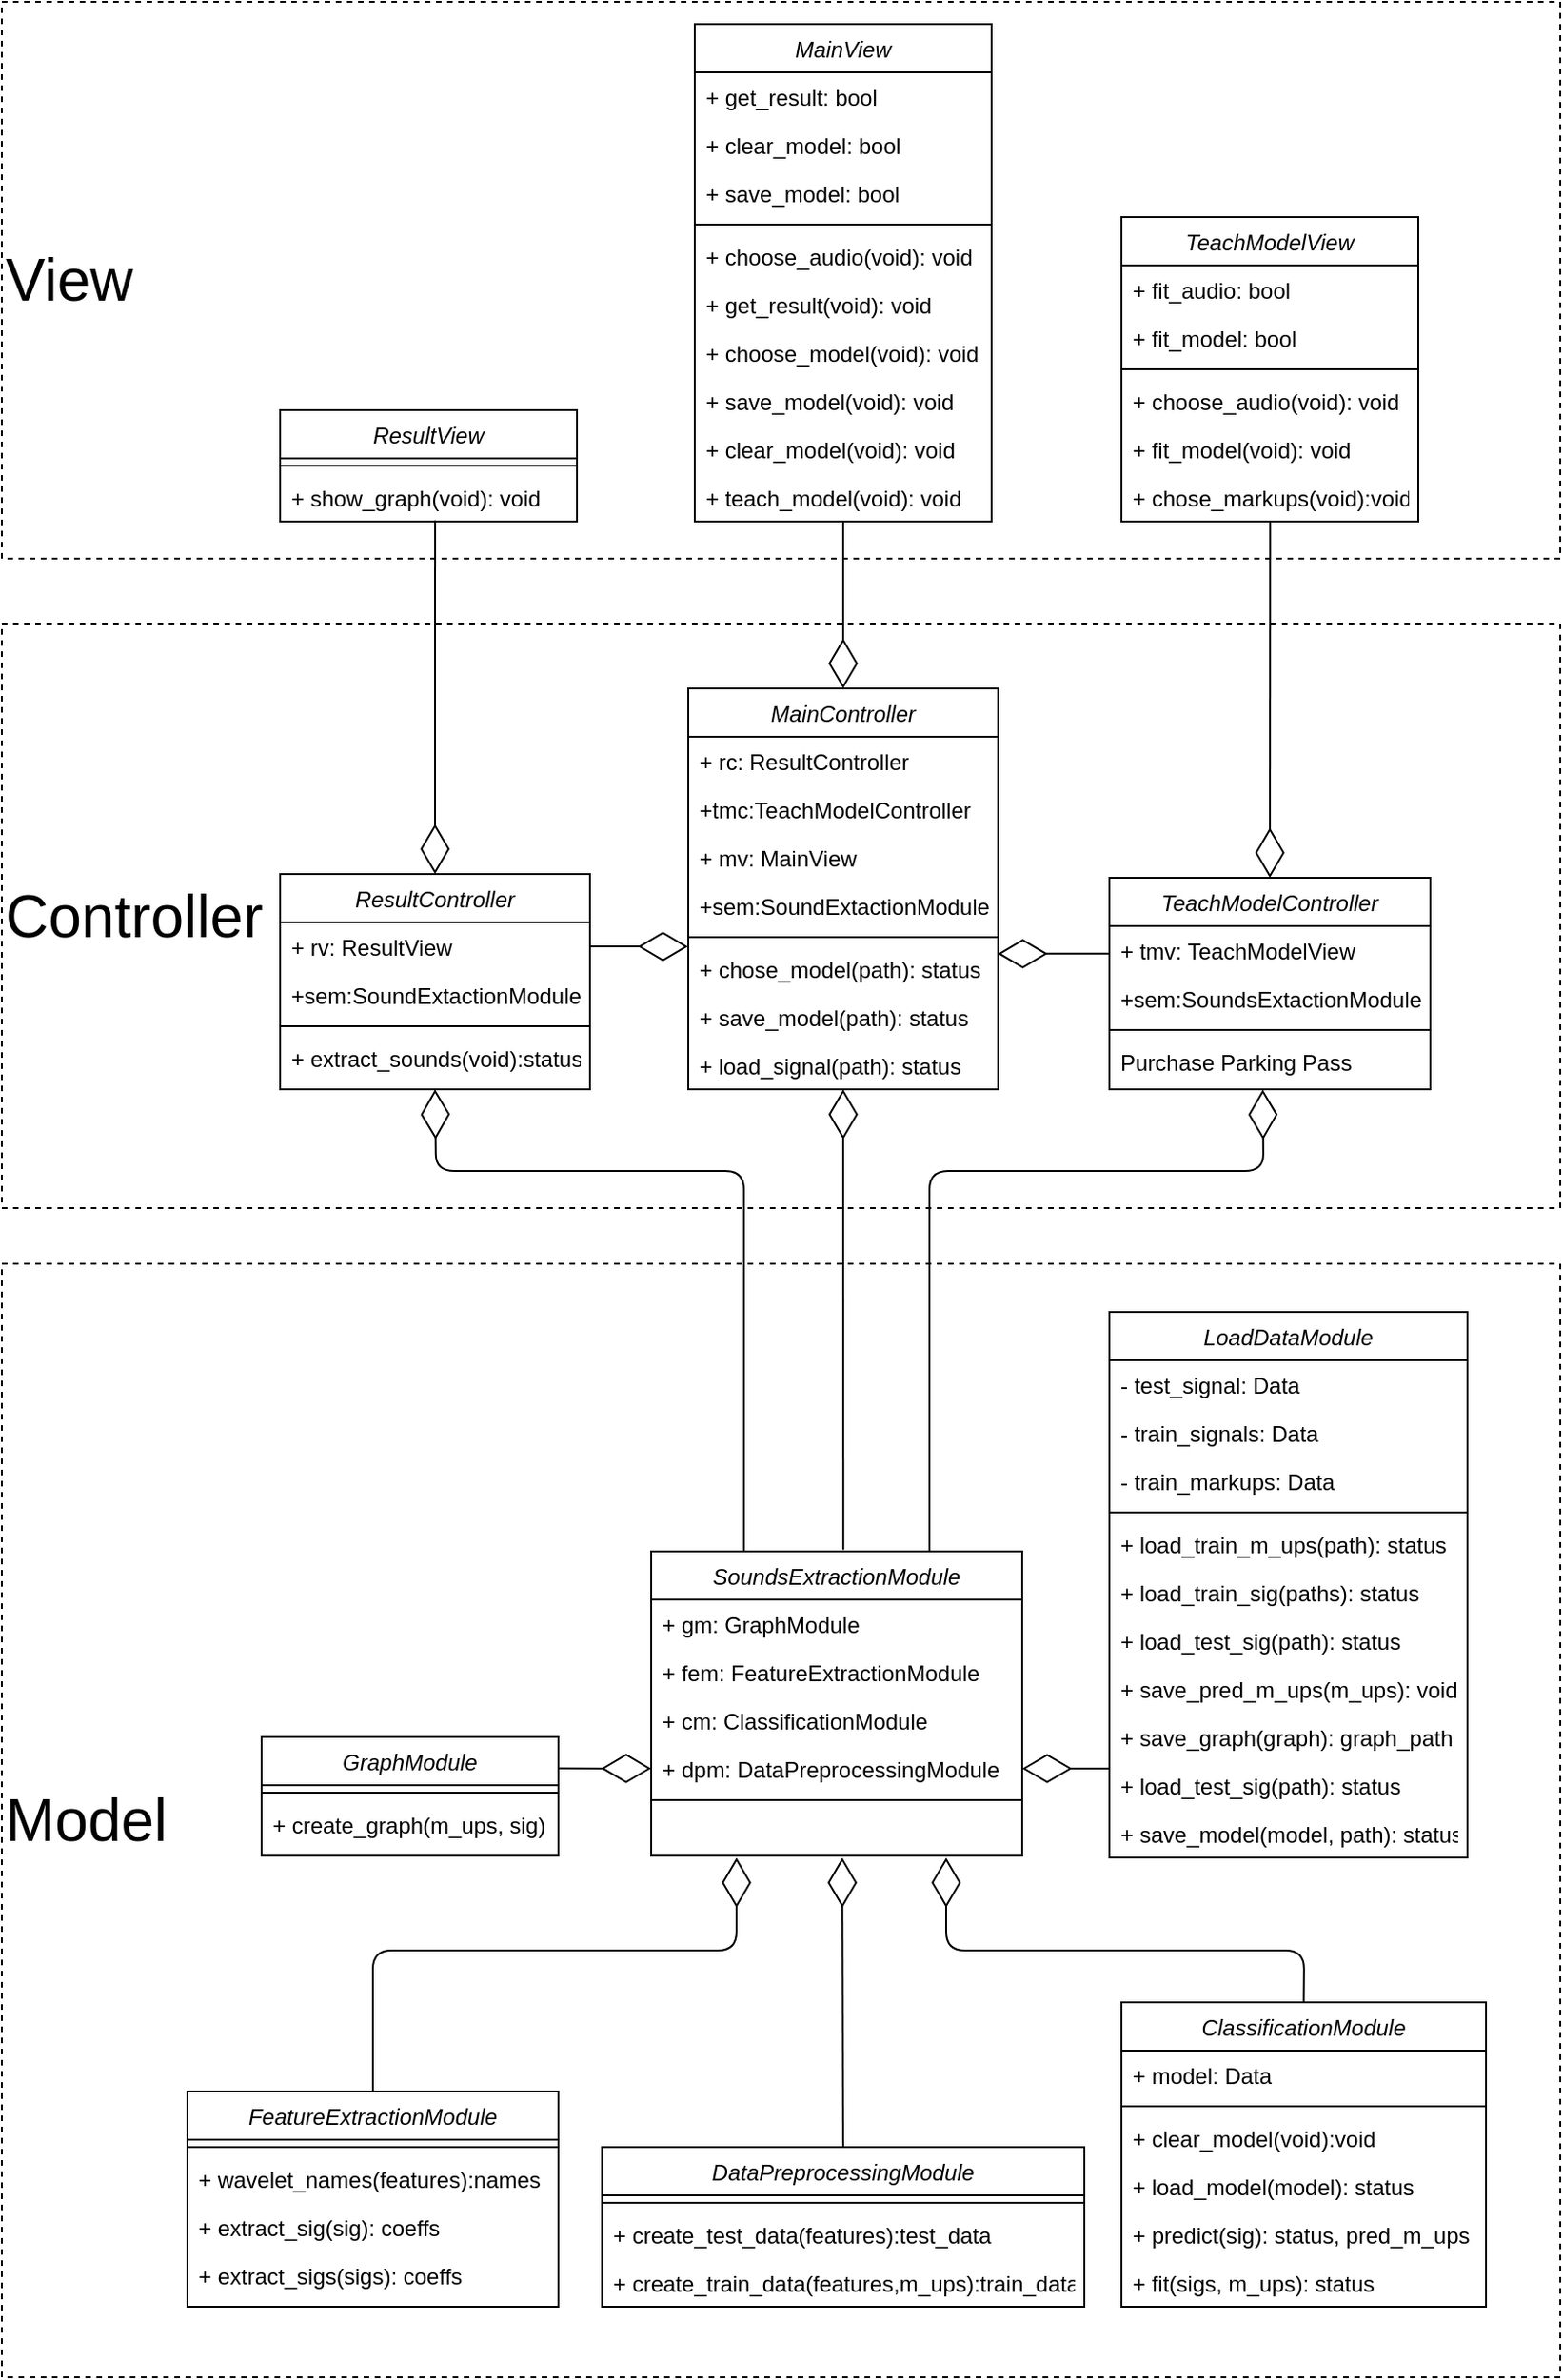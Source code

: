 <mxfile version="14.7.0" type="device"><diagram id="C5RBs43oDa-KdzZeNtuy" name="Page-1"><mxGraphModel dx="1113" dy="619" grid="1" gridSize="10" guides="1" tooltips="1" connect="1" arrows="1" fold="1" page="1" pageScale="1" pageWidth="827" pageHeight="1169" math="0" shadow="0"><root><mxCell id="WIyWlLk6GJQsqaUBKTNV-0"/><mxCell id="WIyWlLk6GJQsqaUBKTNV-1" parent="WIyWlLk6GJQsqaUBKTNV-0"/><mxCell id="zkfFHV4jXpPFQw0GAbJ--0" value="MainView" style="swimlane;fontStyle=2;align=center;verticalAlign=top;childLayout=stackLayout;horizontal=1;startSize=26;horizontalStack=0;resizeParent=1;resizeLast=0;collapsible=1;marginBottom=0;rounded=0;shadow=0;strokeWidth=1;" parent="WIyWlLk6GJQsqaUBKTNV-1" vertex="1"><mxGeometry x="443.5" y="22" width="160" height="268" as="geometry"><mxRectangle x="230" y="140" width="160" height="26" as="alternateBounds"/></mxGeometry></mxCell><mxCell id="zkfFHV4jXpPFQw0GAbJ--1" value="+ get_result: bool" style="text;align=left;verticalAlign=top;spacingLeft=4;spacingRight=4;overflow=hidden;rotatable=0;points=[[0,0.5],[1,0.5]];portConstraint=eastwest;" parent="zkfFHV4jXpPFQw0GAbJ--0" vertex="1"><mxGeometry y="26" width="160" height="26" as="geometry"/></mxCell><mxCell id="zkfFHV4jXpPFQw0GAbJ--2" value="+ clear_model: bool" style="text;align=left;verticalAlign=top;spacingLeft=4;spacingRight=4;overflow=hidden;rotatable=0;points=[[0,0.5],[1,0.5]];portConstraint=eastwest;rounded=0;shadow=0;html=0;" parent="zkfFHV4jXpPFQw0GAbJ--0" vertex="1"><mxGeometry y="52" width="160" height="26" as="geometry"/></mxCell><mxCell id="zkfFHV4jXpPFQw0GAbJ--3" value="+ save_model: bool" style="text;align=left;verticalAlign=top;spacingLeft=4;spacingRight=4;overflow=hidden;rotatable=0;points=[[0,0.5],[1,0.5]];portConstraint=eastwest;rounded=0;shadow=0;html=0;" parent="zkfFHV4jXpPFQw0GAbJ--0" vertex="1"><mxGeometry y="78" width="160" height="26" as="geometry"/></mxCell><mxCell id="zkfFHV4jXpPFQw0GAbJ--4" value="" style="line;html=1;strokeWidth=1;align=left;verticalAlign=middle;spacingTop=-1;spacingLeft=3;spacingRight=3;rotatable=0;labelPosition=right;points=[];portConstraint=eastwest;" parent="zkfFHV4jXpPFQw0GAbJ--0" vertex="1"><mxGeometry y="104" width="160" height="8" as="geometry"/></mxCell><mxCell id="2OCI3adkRUo7sX7OHEHv-108" value="+ choose_audio(void): void" style="text;strokeColor=none;fillColor=none;align=left;verticalAlign=top;spacingLeft=4;spacingRight=4;overflow=hidden;rotatable=0;points=[[0,0.5],[1,0.5]];portConstraint=eastwest;dashed=1;" vertex="1" parent="zkfFHV4jXpPFQw0GAbJ--0"><mxGeometry y="112" width="160" height="26" as="geometry"/></mxCell><mxCell id="2OCI3adkRUo7sX7OHEHv-109" value="+ get_result(void): void" style="text;strokeColor=none;fillColor=none;align=left;verticalAlign=top;spacingLeft=4;spacingRight=4;overflow=hidden;rotatable=0;points=[[0,0.5],[1,0.5]];portConstraint=eastwest;dashed=1;" vertex="1" parent="zkfFHV4jXpPFQw0GAbJ--0"><mxGeometry y="138" width="160" height="26" as="geometry"/></mxCell><mxCell id="2OCI3adkRUo7sX7OHEHv-104" value="+ choose_model(void): void" style="text;strokeColor=none;fillColor=none;align=left;verticalAlign=top;spacingLeft=4;spacingRight=4;overflow=hidden;rotatable=0;points=[[0,0.5],[1,0.5]];portConstraint=eastwest;dashed=1;" vertex="1" parent="zkfFHV4jXpPFQw0GAbJ--0"><mxGeometry y="164" width="160" height="26" as="geometry"/></mxCell><mxCell id="2OCI3adkRUo7sX7OHEHv-105" value="+ save_model(void): void" style="text;strokeColor=none;fillColor=none;align=left;verticalAlign=top;spacingLeft=4;spacingRight=4;overflow=hidden;rotatable=0;points=[[0,0.5],[1,0.5]];portConstraint=eastwest;dashed=1;" vertex="1" parent="zkfFHV4jXpPFQw0GAbJ--0"><mxGeometry y="190" width="160" height="26" as="geometry"/></mxCell><mxCell id="2OCI3adkRUo7sX7OHEHv-106" value="+ clear_model(void): void" style="text;strokeColor=none;fillColor=none;align=left;verticalAlign=top;spacingLeft=4;spacingRight=4;overflow=hidden;rotatable=0;points=[[0,0.5],[1,0.5]];portConstraint=eastwest;dashed=1;" vertex="1" parent="zkfFHV4jXpPFQw0GAbJ--0"><mxGeometry y="216" width="160" height="26" as="geometry"/></mxCell><mxCell id="zkfFHV4jXpPFQw0GAbJ--5" value="+ teach_model(void): void" style="text;align=left;verticalAlign=top;spacingLeft=4;spacingRight=4;overflow=hidden;rotatable=0;points=[[0,0.5],[1,0.5]];portConstraint=eastwest;" parent="zkfFHV4jXpPFQw0GAbJ--0" vertex="1"><mxGeometry y="242" width="160" height="26" as="geometry"/></mxCell><mxCell id="2OCI3adkRUo7sX7OHEHv-0" value="TeachModelView" style="swimlane;fontStyle=2;align=center;verticalAlign=top;childLayout=stackLayout;horizontal=1;startSize=26;horizontalStack=0;resizeParent=1;resizeLast=0;collapsible=1;marginBottom=0;rounded=0;shadow=0;strokeWidth=1;" vertex="1" parent="WIyWlLk6GJQsqaUBKTNV-1"><mxGeometry x="673.5" y="126" width="160" height="164" as="geometry"><mxRectangle x="230" y="140" width="160" height="26" as="alternateBounds"/></mxGeometry></mxCell><mxCell id="2OCI3adkRUo7sX7OHEHv-1" value="+ fit_audio: bool" style="text;align=left;verticalAlign=top;spacingLeft=4;spacingRight=4;overflow=hidden;rotatable=0;points=[[0,0.5],[1,0.5]];portConstraint=eastwest;" vertex="1" parent="2OCI3adkRUo7sX7OHEHv-0"><mxGeometry y="26" width="160" height="26" as="geometry"/></mxCell><mxCell id="2OCI3adkRUo7sX7OHEHv-2" value="+ fit_model: bool" style="text;align=left;verticalAlign=top;spacingLeft=4;spacingRight=4;overflow=hidden;rotatable=0;points=[[0,0.5],[1,0.5]];portConstraint=eastwest;rounded=0;shadow=0;html=0;" vertex="1" parent="2OCI3adkRUo7sX7OHEHv-0"><mxGeometry y="52" width="160" height="26" as="geometry"/></mxCell><mxCell id="2OCI3adkRUo7sX7OHEHv-4" value="" style="line;html=1;strokeWidth=1;align=left;verticalAlign=middle;spacingTop=-1;spacingLeft=3;spacingRight=3;rotatable=0;labelPosition=right;points=[];portConstraint=eastwest;" vertex="1" parent="2OCI3adkRUo7sX7OHEHv-0"><mxGeometry y="78" width="160" height="8" as="geometry"/></mxCell><mxCell id="2OCI3adkRUo7sX7OHEHv-111" value="+ choose_audio(void): void" style="text;strokeColor=none;fillColor=none;align=left;verticalAlign=top;spacingLeft=4;spacingRight=4;overflow=hidden;rotatable=0;points=[[0,0.5],[1,0.5]];portConstraint=eastwest;dashed=1;" vertex="1" parent="2OCI3adkRUo7sX7OHEHv-0"><mxGeometry y="86" width="160" height="26" as="geometry"/></mxCell><mxCell id="2OCI3adkRUo7sX7OHEHv-112" value="+ fit_model(void): void" style="text;strokeColor=none;fillColor=none;align=left;verticalAlign=top;spacingLeft=4;spacingRight=4;overflow=hidden;rotatable=0;points=[[0,0.5],[1,0.5]];portConstraint=eastwest;dashed=1;" vertex="1" parent="2OCI3adkRUo7sX7OHEHv-0"><mxGeometry y="112" width="160" height="26" as="geometry"/></mxCell><mxCell id="2OCI3adkRUo7sX7OHEHv-5" value="+ chose_markups(void):void" style="text;align=left;verticalAlign=top;spacingLeft=4;spacingRight=4;overflow=hidden;rotatable=0;points=[[0,0.5],[1,0.5]];portConstraint=eastwest;" vertex="1" parent="2OCI3adkRUo7sX7OHEHv-0"><mxGeometry y="138" width="160" height="26" as="geometry"/></mxCell><mxCell id="2OCI3adkRUo7sX7OHEHv-6" value="ResultView" style="swimlane;fontStyle=2;align=center;verticalAlign=top;childLayout=stackLayout;horizontal=1;startSize=26;horizontalStack=0;resizeParent=1;resizeLast=0;collapsible=1;marginBottom=0;rounded=0;shadow=0;strokeWidth=1;" vertex="1" parent="WIyWlLk6GJQsqaUBKTNV-1"><mxGeometry x="220" y="230" width="160" height="60" as="geometry"><mxRectangle x="230" y="140" width="160" height="26" as="alternateBounds"/></mxGeometry></mxCell><mxCell id="2OCI3adkRUo7sX7OHEHv-10" value="" style="line;html=1;strokeWidth=1;align=left;verticalAlign=middle;spacingTop=-1;spacingLeft=3;spacingRight=3;rotatable=0;labelPosition=right;points=[];portConstraint=eastwest;" vertex="1" parent="2OCI3adkRUo7sX7OHEHv-6"><mxGeometry y="26" width="160" height="8" as="geometry"/></mxCell><mxCell id="2OCI3adkRUo7sX7OHEHv-11" value="+ show_graph(void): void" style="text;align=left;verticalAlign=top;spacingLeft=4;spacingRight=4;overflow=hidden;rotatable=0;points=[[0,0.5],[1,0.5]];portConstraint=eastwest;" vertex="1" parent="2OCI3adkRUo7sX7OHEHv-6"><mxGeometry y="34" width="160" height="26" as="geometry"/></mxCell><mxCell id="2OCI3adkRUo7sX7OHEHv-12" value="GraphModule" style="swimlane;fontStyle=2;align=center;verticalAlign=top;childLayout=stackLayout;horizontal=1;startSize=26;horizontalStack=0;resizeParent=1;resizeLast=0;collapsible=1;marginBottom=0;rounded=0;shadow=0;strokeWidth=1;" vertex="1" parent="WIyWlLk6GJQsqaUBKTNV-1"><mxGeometry x="210" y="945" width="160" height="64" as="geometry"><mxRectangle x="230" y="140" width="160" height="26" as="alternateBounds"/></mxGeometry></mxCell><mxCell id="2OCI3adkRUo7sX7OHEHv-16" value="" style="line;html=1;strokeWidth=1;align=left;verticalAlign=middle;spacingTop=-1;spacingLeft=3;spacingRight=3;rotatable=0;labelPosition=right;points=[];portConstraint=eastwest;" vertex="1" parent="2OCI3adkRUo7sX7OHEHv-12"><mxGeometry y="26" width="160" height="8" as="geometry"/></mxCell><mxCell id="2OCI3adkRUo7sX7OHEHv-17" value="+ create_graph(m_ups, sig)" style="text;align=left;verticalAlign=top;spacingLeft=4;spacingRight=4;overflow=hidden;rotatable=0;points=[[0,0.5],[1,0.5]];portConstraint=eastwest;" vertex="1" parent="2OCI3adkRUo7sX7OHEHv-12"><mxGeometry y="34" width="160" height="26" as="geometry"/></mxCell><mxCell id="2OCI3adkRUo7sX7OHEHv-18" value="FeatureExtractionModule" style="swimlane;fontStyle=2;align=center;verticalAlign=top;childLayout=stackLayout;horizontal=1;startSize=26;horizontalStack=0;resizeParent=1;resizeLast=0;collapsible=1;marginBottom=0;rounded=0;shadow=0;strokeWidth=1;" vertex="1" parent="WIyWlLk6GJQsqaUBKTNV-1"><mxGeometry x="170" y="1136" width="200" height="116" as="geometry"><mxRectangle x="230" y="140" width="160" height="26" as="alternateBounds"/></mxGeometry></mxCell><mxCell id="2OCI3adkRUo7sX7OHEHv-22" value="" style="line;html=1;strokeWidth=1;align=left;verticalAlign=middle;spacingTop=-1;spacingLeft=3;spacingRight=3;rotatable=0;labelPosition=right;points=[];portConstraint=eastwest;" vertex="1" parent="2OCI3adkRUo7sX7OHEHv-18"><mxGeometry y="26" width="200" height="8" as="geometry"/></mxCell><mxCell id="2OCI3adkRUo7sX7OHEHv-23" value="+ wavelet_names(features):names" style="text;align=left;verticalAlign=top;spacingLeft=4;spacingRight=4;overflow=hidden;rotatable=0;points=[[0,0.5],[1,0.5]];portConstraint=eastwest;" vertex="1" parent="2OCI3adkRUo7sX7OHEHv-18"><mxGeometry y="34" width="200" height="26" as="geometry"/></mxCell><mxCell id="2OCI3adkRUo7sX7OHEHv-132" value="+ extract_sig(sig): coeffs" style="text;strokeColor=none;fillColor=none;align=left;verticalAlign=top;spacingLeft=4;spacingRight=4;overflow=hidden;rotatable=0;points=[[0,0.5],[1,0.5]];portConstraint=eastwest;dashed=1;" vertex="1" parent="2OCI3adkRUo7sX7OHEHv-18"><mxGeometry y="60" width="200" height="26" as="geometry"/></mxCell><mxCell id="2OCI3adkRUo7sX7OHEHv-133" value="+ extract_sigs(sigs): coeffs" style="text;strokeColor=none;fillColor=none;align=left;verticalAlign=top;spacingLeft=4;spacingRight=4;overflow=hidden;rotatable=0;points=[[0,0.5],[1,0.5]];portConstraint=eastwest;dashed=1;" vertex="1" parent="2OCI3adkRUo7sX7OHEHv-18"><mxGeometry y="86" width="200" height="26" as="geometry"/></mxCell><mxCell id="2OCI3adkRUo7sX7OHEHv-24" value="LoadDataModule" style="swimlane;fontStyle=2;align=center;verticalAlign=top;childLayout=stackLayout;horizontal=1;startSize=26;horizontalStack=0;resizeParent=1;resizeLast=0;collapsible=1;marginBottom=0;rounded=0;shadow=0;strokeWidth=1;" vertex="1" parent="WIyWlLk6GJQsqaUBKTNV-1"><mxGeometry x="667" y="716" width="193" height="294" as="geometry"><mxRectangle x="230" y="140" width="160" height="26" as="alternateBounds"/></mxGeometry></mxCell><mxCell id="2OCI3adkRUo7sX7OHEHv-25" value="- test_signal: Data" style="text;align=left;verticalAlign=top;spacingLeft=4;spacingRight=4;overflow=hidden;rotatable=0;points=[[0,0.5],[1,0.5]];portConstraint=eastwest;" vertex="1" parent="2OCI3adkRUo7sX7OHEHv-24"><mxGeometry y="26" width="193" height="26" as="geometry"/></mxCell><mxCell id="2OCI3adkRUo7sX7OHEHv-26" value="- train_signals: Data" style="text;align=left;verticalAlign=top;spacingLeft=4;spacingRight=4;overflow=hidden;rotatable=0;points=[[0,0.5],[1,0.5]];portConstraint=eastwest;rounded=0;shadow=0;html=0;" vertex="1" parent="2OCI3adkRUo7sX7OHEHv-24"><mxGeometry y="52" width="193" height="26" as="geometry"/></mxCell><mxCell id="2OCI3adkRUo7sX7OHEHv-27" value="- train_markups: Data" style="text;align=left;verticalAlign=top;spacingLeft=4;spacingRight=4;overflow=hidden;rotatable=0;points=[[0,0.5],[1,0.5]];portConstraint=eastwest;rounded=0;shadow=0;html=0;" vertex="1" parent="2OCI3adkRUo7sX7OHEHv-24"><mxGeometry y="78" width="193" height="26" as="geometry"/></mxCell><mxCell id="2OCI3adkRUo7sX7OHEHv-28" value="" style="line;html=1;strokeWidth=1;align=left;verticalAlign=middle;spacingTop=-1;spacingLeft=3;spacingRight=3;rotatable=0;labelPosition=right;points=[];portConstraint=eastwest;" vertex="1" parent="2OCI3adkRUo7sX7OHEHv-24"><mxGeometry y="104" width="193" height="8" as="geometry"/></mxCell><mxCell id="2OCI3adkRUo7sX7OHEHv-124" value="+ load_train_m_ups(path): status" style="text;align=left;verticalAlign=top;spacingLeft=4;spacingRight=4;overflow=hidden;rotatable=0;points=[[0,0.5],[1,0.5]];portConstraint=eastwest;" vertex="1" parent="2OCI3adkRUo7sX7OHEHv-24"><mxGeometry y="112" width="193" height="26" as="geometry"/></mxCell><mxCell id="2OCI3adkRUo7sX7OHEHv-125" value="+ load_train_sig(paths): status" style="text;align=left;verticalAlign=top;spacingLeft=4;spacingRight=4;overflow=hidden;rotatable=0;points=[[0,0.5],[1,0.5]];portConstraint=eastwest;" vertex="1" parent="2OCI3adkRUo7sX7OHEHv-24"><mxGeometry y="138" width="193" height="26" as="geometry"/></mxCell><mxCell id="2OCI3adkRUo7sX7OHEHv-29" value="+ load_test_sig(path): status" style="text;align=left;verticalAlign=top;spacingLeft=4;spacingRight=4;overflow=hidden;rotatable=0;points=[[0,0.5],[1,0.5]];portConstraint=eastwest;" vertex="1" parent="2OCI3adkRUo7sX7OHEHv-24"><mxGeometry y="164" width="193" height="26" as="geometry"/></mxCell><mxCell id="2OCI3adkRUo7sX7OHEHv-127" value="+ save_pred_m_ups(m_ups): void" style="text;align=left;verticalAlign=top;spacingLeft=4;spacingRight=4;overflow=hidden;rotatable=0;points=[[0,0.5],[1,0.5]];portConstraint=eastwest;" vertex="1" parent="2OCI3adkRUo7sX7OHEHv-24"><mxGeometry y="190" width="193" height="26" as="geometry"/></mxCell><mxCell id="2OCI3adkRUo7sX7OHEHv-126" value="+ save_graph(graph): graph_path" style="text;align=left;verticalAlign=top;spacingLeft=4;spacingRight=4;overflow=hidden;rotatable=0;points=[[0,0.5],[1,0.5]];portConstraint=eastwest;" vertex="1" parent="2OCI3adkRUo7sX7OHEHv-24"><mxGeometry y="216" width="193" height="26" as="geometry"/></mxCell><mxCell id="2OCI3adkRUo7sX7OHEHv-128" value="+ load_test_sig(path): status" style="text;align=left;verticalAlign=top;spacingLeft=4;spacingRight=4;overflow=hidden;rotatable=0;points=[[0,0.5],[1,0.5]];portConstraint=eastwest;" vertex="1" parent="2OCI3adkRUo7sX7OHEHv-24"><mxGeometry y="242" width="193" height="26" as="geometry"/></mxCell><mxCell id="2OCI3adkRUo7sX7OHEHv-129" value="+ save_model(model, path): status" style="text;align=left;verticalAlign=top;spacingLeft=4;spacingRight=4;overflow=hidden;rotatable=0;points=[[0,0.5],[1,0.5]];portConstraint=eastwest;" vertex="1" parent="2OCI3adkRUo7sX7OHEHv-24"><mxGeometry y="268" width="193" height="26" as="geometry"/></mxCell><mxCell id="2OCI3adkRUo7sX7OHEHv-30" value="DataPreprocessingModule" style="swimlane;fontStyle=2;align=center;verticalAlign=top;childLayout=stackLayout;horizontal=1;startSize=26;horizontalStack=0;resizeParent=1;resizeLast=0;collapsible=1;marginBottom=0;rounded=0;shadow=0;strokeWidth=1;" vertex="1" parent="WIyWlLk6GJQsqaUBKTNV-1"><mxGeometry x="393.5" y="1166" width="260" height="86" as="geometry"><mxRectangle x="230" y="140" width="160" height="26" as="alternateBounds"/></mxGeometry></mxCell><mxCell id="2OCI3adkRUo7sX7OHEHv-34" value="" style="line;html=1;strokeWidth=1;align=left;verticalAlign=middle;spacingTop=-1;spacingLeft=3;spacingRight=3;rotatable=0;labelPosition=right;points=[];portConstraint=eastwest;" vertex="1" parent="2OCI3adkRUo7sX7OHEHv-30"><mxGeometry y="26" width="260" height="8" as="geometry"/></mxCell><mxCell id="2OCI3adkRUo7sX7OHEHv-35" value="+ create_test_data(features):test_data" style="text;align=left;verticalAlign=top;spacingLeft=4;spacingRight=4;overflow=hidden;rotatable=0;points=[[0,0.5],[1,0.5]];portConstraint=eastwest;" vertex="1" parent="2OCI3adkRUo7sX7OHEHv-30"><mxGeometry y="34" width="260" height="26" as="geometry"/></mxCell><mxCell id="2OCI3adkRUo7sX7OHEHv-137" value="+ create_train_data(features,m_ups):train_data" style="text;strokeColor=none;fillColor=none;align=left;verticalAlign=top;spacingLeft=4;spacingRight=4;overflow=hidden;rotatable=0;points=[[0,0.5],[1,0.5]];portConstraint=eastwest;dashed=1;" vertex="1" parent="2OCI3adkRUo7sX7OHEHv-30"><mxGeometry y="60" width="260" height="26" as="geometry"/></mxCell><mxCell id="2OCI3adkRUo7sX7OHEHv-36" value="SoundsExtractionModule" style="swimlane;fontStyle=2;align=center;verticalAlign=top;childLayout=stackLayout;horizontal=1;startSize=26;horizontalStack=0;resizeParent=1;resizeLast=0;collapsible=1;marginBottom=0;rounded=0;shadow=0;strokeWidth=1;" vertex="1" parent="WIyWlLk6GJQsqaUBKTNV-1"><mxGeometry x="420" y="845" width="200" height="164" as="geometry"><mxRectangle x="230" y="140" width="160" height="26" as="alternateBounds"/></mxGeometry></mxCell><mxCell id="2OCI3adkRUo7sX7OHEHv-37" value="+ gm: GraphModule" style="text;align=left;verticalAlign=top;spacingLeft=4;spacingRight=4;overflow=hidden;rotatable=0;points=[[0,0.5],[1,0.5]];portConstraint=eastwest;" vertex="1" parent="2OCI3adkRUo7sX7OHEHv-36"><mxGeometry y="26" width="200" height="26" as="geometry"/></mxCell><mxCell id="2OCI3adkRUo7sX7OHEHv-38" value="+ fem: FeatureExtractionModule" style="text;align=left;verticalAlign=top;spacingLeft=4;spacingRight=4;overflow=hidden;rotatable=0;points=[[0,0.5],[1,0.5]];portConstraint=eastwest;rounded=0;shadow=0;html=0;" vertex="1" parent="2OCI3adkRUo7sX7OHEHv-36"><mxGeometry y="52" width="200" height="26" as="geometry"/></mxCell><mxCell id="2OCI3adkRUo7sX7OHEHv-122" value="+ cm: ClassificationModule" style="text;strokeColor=none;fillColor=none;align=left;verticalAlign=top;spacingLeft=4;spacingRight=4;overflow=hidden;rotatable=0;points=[[0,0.5],[1,0.5]];portConstraint=eastwest;dashed=1;" vertex="1" parent="2OCI3adkRUo7sX7OHEHv-36"><mxGeometry y="78" width="200" height="26" as="geometry"/></mxCell><mxCell id="2OCI3adkRUo7sX7OHEHv-39" value="+ dpm: DataPreprocessingModule" style="text;align=left;verticalAlign=top;spacingLeft=4;spacingRight=4;overflow=hidden;rotatable=0;points=[[0,0.5],[1,0.5]];portConstraint=eastwest;rounded=0;shadow=0;html=0;" vertex="1" parent="2OCI3adkRUo7sX7OHEHv-36"><mxGeometry y="104" width="200" height="26" as="geometry"/></mxCell><mxCell id="2OCI3adkRUo7sX7OHEHv-40" value="" style="line;html=1;strokeWidth=1;align=left;verticalAlign=middle;spacingTop=-1;spacingLeft=3;spacingRight=3;rotatable=0;labelPosition=right;points=[];portConstraint=eastwest;" vertex="1" parent="2OCI3adkRUo7sX7OHEHv-36"><mxGeometry y="130" width="200" height="8" as="geometry"/></mxCell><mxCell id="2OCI3adkRUo7sX7OHEHv-42" value="ClassificationModule" style="swimlane;fontStyle=2;align=center;verticalAlign=top;childLayout=stackLayout;horizontal=1;startSize=26;horizontalStack=0;resizeParent=1;resizeLast=0;collapsible=1;marginBottom=0;rounded=0;shadow=0;strokeWidth=1;" vertex="1" parent="WIyWlLk6GJQsqaUBKTNV-1"><mxGeometry x="673.5" y="1088" width="196.5" height="164" as="geometry"><mxRectangle x="230" y="140" width="160" height="26" as="alternateBounds"/></mxGeometry></mxCell><mxCell id="2OCI3adkRUo7sX7OHEHv-43" value="+ model: Data" style="text;align=left;verticalAlign=top;spacingLeft=4;spacingRight=4;overflow=hidden;rotatable=0;points=[[0,0.5],[1,0.5]];portConstraint=eastwest;" vertex="1" parent="2OCI3adkRUo7sX7OHEHv-42"><mxGeometry y="26" width="196.5" height="26" as="geometry"/></mxCell><mxCell id="2OCI3adkRUo7sX7OHEHv-46" value="" style="line;html=1;strokeWidth=1;align=left;verticalAlign=middle;spacingTop=-1;spacingLeft=3;spacingRight=3;rotatable=0;labelPosition=right;points=[];portConstraint=eastwest;" vertex="1" parent="2OCI3adkRUo7sX7OHEHv-42"><mxGeometry y="52" width="196.5" height="8" as="geometry"/></mxCell><mxCell id="2OCI3adkRUo7sX7OHEHv-47" value="+ clear_model(void):void" style="text;align=left;verticalAlign=top;spacingLeft=4;spacingRight=4;overflow=hidden;rotatable=0;points=[[0,0.5],[1,0.5]];portConstraint=eastwest;" vertex="1" parent="2OCI3adkRUo7sX7OHEHv-42"><mxGeometry y="60" width="196.5" height="26" as="geometry"/></mxCell><mxCell id="2OCI3adkRUo7sX7OHEHv-139" value="+ load_model(model): status" style="text;strokeColor=none;fillColor=none;align=left;verticalAlign=top;spacingLeft=4;spacingRight=4;overflow=hidden;rotatable=0;points=[[0,0.5],[1,0.5]];portConstraint=eastwest;dashed=1;" vertex="1" parent="2OCI3adkRUo7sX7OHEHv-42"><mxGeometry y="86" width="196.5" height="26" as="geometry"/></mxCell><mxCell id="2OCI3adkRUo7sX7OHEHv-141" value="+ predict(sig): status, pred_m_ups" style="text;strokeColor=none;fillColor=none;align=left;verticalAlign=top;spacingLeft=4;spacingRight=4;overflow=hidden;rotatable=0;points=[[0,0.5],[1,0.5]];portConstraint=eastwest;dashed=1;" vertex="1" parent="2OCI3adkRUo7sX7OHEHv-42"><mxGeometry y="112" width="196.5" height="26" as="geometry"/></mxCell><mxCell id="2OCI3adkRUo7sX7OHEHv-140" value="+ fit(sigs, m_ups): status" style="text;strokeColor=none;fillColor=none;align=left;verticalAlign=top;spacingLeft=4;spacingRight=4;overflow=hidden;rotatable=0;points=[[0,0.5],[1,0.5]];portConstraint=eastwest;dashed=1;" vertex="1" parent="2OCI3adkRUo7sX7OHEHv-42"><mxGeometry y="138" width="196.5" height="26" as="geometry"/></mxCell><mxCell id="2OCI3adkRUo7sX7OHEHv-48" value="TeachModelController" style="swimlane;fontStyle=2;align=center;verticalAlign=top;childLayout=stackLayout;horizontal=1;startSize=26;horizontalStack=0;resizeParent=1;resizeLast=0;collapsible=1;marginBottom=0;rounded=0;shadow=0;strokeWidth=1;" vertex="1" parent="WIyWlLk6GJQsqaUBKTNV-1"><mxGeometry x="667" y="482" width="173" height="114" as="geometry"><mxRectangle x="230" y="140" width="160" height="26" as="alternateBounds"/></mxGeometry></mxCell><mxCell id="2OCI3adkRUo7sX7OHEHv-49" value="+ tmv: TeachModelView" style="text;align=left;verticalAlign=top;spacingLeft=4;spacingRight=4;overflow=hidden;rotatable=0;points=[[0,0.5],[1,0.5]];portConstraint=eastwest;" vertex="1" parent="2OCI3adkRUo7sX7OHEHv-48"><mxGeometry y="26" width="173" height="26" as="geometry"/></mxCell><mxCell id="2OCI3adkRUo7sX7OHEHv-50" value="+sem:SoundsExtactionModule" style="text;align=left;verticalAlign=top;spacingLeft=4;spacingRight=4;overflow=hidden;rotatable=0;points=[[0,0.5],[1,0.5]];portConstraint=eastwest;rounded=0;shadow=0;html=0;" vertex="1" parent="2OCI3adkRUo7sX7OHEHv-48"><mxGeometry y="52" width="173" height="26" as="geometry"/></mxCell><mxCell id="2OCI3adkRUo7sX7OHEHv-52" value="" style="line;html=1;strokeWidth=1;align=left;verticalAlign=middle;spacingTop=-1;spacingLeft=3;spacingRight=3;rotatable=0;labelPosition=right;points=[];portConstraint=eastwest;" vertex="1" parent="2OCI3adkRUo7sX7OHEHv-48"><mxGeometry y="78" width="173" height="8" as="geometry"/></mxCell><mxCell id="2OCI3adkRUo7sX7OHEHv-53" value="Purchase Parking Pass" style="text;align=left;verticalAlign=top;spacingLeft=4;spacingRight=4;overflow=hidden;rotatable=0;points=[[0,0.5],[1,0.5]];portConstraint=eastwest;" vertex="1" parent="2OCI3adkRUo7sX7OHEHv-48"><mxGeometry y="86" width="173" height="26" as="geometry"/></mxCell><mxCell id="2OCI3adkRUo7sX7OHEHv-54" value="MainController" style="swimlane;fontStyle=2;align=center;verticalAlign=top;childLayout=stackLayout;horizontal=1;startSize=26;horizontalStack=0;resizeParent=1;resizeLast=0;collapsible=1;marginBottom=0;rounded=0;shadow=0;strokeWidth=1;" vertex="1" parent="WIyWlLk6GJQsqaUBKTNV-1"><mxGeometry x="440" y="380" width="167" height="216" as="geometry"><mxRectangle x="230" y="140" width="160" height="26" as="alternateBounds"/></mxGeometry></mxCell><mxCell id="2OCI3adkRUo7sX7OHEHv-55" value="+ rc: ResultController" style="text;align=left;verticalAlign=top;spacingLeft=4;spacingRight=4;overflow=hidden;rotatable=0;points=[[0,0.5],[1,0.5]];portConstraint=eastwest;" vertex="1" parent="2OCI3adkRUo7sX7OHEHv-54"><mxGeometry y="26" width="167" height="26" as="geometry"/></mxCell><mxCell id="2OCI3adkRUo7sX7OHEHv-56" value="+tmc:TeachModelController" style="text;align=left;verticalAlign=top;spacingLeft=4;spacingRight=4;overflow=hidden;rotatable=0;points=[[0,0.5],[1,0.5]];portConstraint=eastwest;rounded=0;shadow=0;html=0;" vertex="1" parent="2OCI3adkRUo7sX7OHEHv-54"><mxGeometry y="52" width="167" height="26" as="geometry"/></mxCell><mxCell id="2OCI3adkRUo7sX7OHEHv-57" value="+ mv: MainView" style="text;align=left;verticalAlign=top;spacingLeft=4;spacingRight=4;overflow=hidden;rotatable=0;points=[[0,0.5],[1,0.5]];portConstraint=eastwest;rounded=0;shadow=0;html=0;" vertex="1" parent="2OCI3adkRUo7sX7OHEHv-54"><mxGeometry y="78" width="167" height="26" as="geometry"/></mxCell><mxCell id="2OCI3adkRUo7sX7OHEHv-116" value="+sem:SoundExtactionModule" style="text;strokeColor=none;fillColor=none;align=left;verticalAlign=top;spacingLeft=4;spacingRight=4;overflow=hidden;rotatable=0;points=[[0,0.5],[1,0.5]];portConstraint=eastwest;dashed=1;" vertex="1" parent="2OCI3adkRUo7sX7OHEHv-54"><mxGeometry y="104" width="167" height="26" as="geometry"/></mxCell><mxCell id="2OCI3adkRUo7sX7OHEHv-58" value="" style="line;html=1;strokeWidth=1;align=left;verticalAlign=middle;spacingTop=-1;spacingLeft=3;spacingRight=3;rotatable=0;labelPosition=right;points=[];portConstraint=eastwest;" vertex="1" parent="2OCI3adkRUo7sX7OHEHv-54"><mxGeometry y="130" width="167" height="8" as="geometry"/></mxCell><mxCell id="2OCI3adkRUo7sX7OHEHv-117" value="+ chose_model(path): status" style="text;strokeColor=none;fillColor=none;align=left;verticalAlign=top;spacingLeft=4;spacingRight=4;overflow=hidden;rotatable=0;points=[[0,0.5],[1,0.5]];portConstraint=eastwest;dashed=1;" vertex="1" parent="2OCI3adkRUo7sX7OHEHv-54"><mxGeometry y="138" width="167" height="26" as="geometry"/></mxCell><mxCell id="2OCI3adkRUo7sX7OHEHv-118" value="+ save_model(path): status" style="text;strokeColor=none;fillColor=none;align=left;verticalAlign=top;spacingLeft=4;spacingRight=4;overflow=hidden;rotatable=0;points=[[0,0.5],[1,0.5]];portConstraint=eastwest;dashed=1;" vertex="1" parent="2OCI3adkRUo7sX7OHEHv-54"><mxGeometry y="164" width="167" height="26" as="geometry"/></mxCell><mxCell id="2OCI3adkRUo7sX7OHEHv-59" value="+ load_signal(path): status" style="text;align=left;verticalAlign=top;spacingLeft=4;spacingRight=4;overflow=hidden;rotatable=0;points=[[0,0.5],[1,0.5]];portConstraint=eastwest;" vertex="1" parent="2OCI3adkRUo7sX7OHEHv-54"><mxGeometry y="190" width="167" height="26" as="geometry"/></mxCell><mxCell id="2OCI3adkRUo7sX7OHEHv-60" value="ResultController" style="swimlane;fontStyle=2;align=center;verticalAlign=top;childLayout=stackLayout;horizontal=1;startSize=26;horizontalStack=0;resizeParent=1;resizeLast=0;collapsible=1;marginBottom=0;rounded=0;shadow=0;strokeWidth=1;" vertex="1" parent="WIyWlLk6GJQsqaUBKTNV-1"><mxGeometry x="220" y="480" width="167" height="116" as="geometry"><mxRectangle x="230" y="140" width="160" height="26" as="alternateBounds"/></mxGeometry></mxCell><mxCell id="2OCI3adkRUo7sX7OHEHv-61" value="+ rv: ResultView" style="text;align=left;verticalAlign=top;spacingLeft=4;spacingRight=4;overflow=hidden;rotatable=0;points=[[0,0.5],[1,0.5]];portConstraint=eastwest;" vertex="1" parent="2OCI3adkRUo7sX7OHEHv-60"><mxGeometry y="26" width="167" height="26" as="geometry"/></mxCell><mxCell id="2OCI3adkRUo7sX7OHEHv-62" value="+sem:SoundExtactionModule" style="text;align=left;verticalAlign=top;spacingLeft=4;spacingRight=4;overflow=hidden;rotatable=0;points=[[0,0.5],[1,0.5]];portConstraint=eastwest;rounded=0;shadow=0;html=0;" vertex="1" parent="2OCI3adkRUo7sX7OHEHv-60"><mxGeometry y="52" width="167" height="26" as="geometry"/></mxCell><mxCell id="2OCI3adkRUo7sX7OHEHv-64" value="" style="line;html=1;strokeWidth=1;align=left;verticalAlign=middle;spacingTop=-1;spacingLeft=3;spacingRight=3;rotatable=0;labelPosition=right;points=[];portConstraint=eastwest;" vertex="1" parent="2OCI3adkRUo7sX7OHEHv-60"><mxGeometry y="78" width="167" height="8" as="geometry"/></mxCell><mxCell id="2OCI3adkRUo7sX7OHEHv-65" value="+ extract_sounds(void):status" style="text;align=left;verticalAlign=top;spacingLeft=4;spacingRight=4;overflow=hidden;rotatable=0;points=[[0,0.5],[1,0.5]];portConstraint=eastwest;" vertex="1" parent="2OCI3adkRUo7sX7OHEHv-60"><mxGeometry y="86" width="167" height="26" as="geometry"/></mxCell><mxCell id="2OCI3adkRUo7sX7OHEHv-83" value="&lt;div&gt;&lt;span style=&quot;font-size: 32px&quot;&gt;View&lt;/span&gt;&lt;/div&gt;" style="rounded=0;whiteSpace=wrap;html=1;dashed=1;fillColor=none;align=left;" vertex="1" parent="WIyWlLk6GJQsqaUBKTNV-1"><mxGeometry x="70" y="10" width="840" height="300" as="geometry"/></mxCell><mxCell id="2OCI3adkRUo7sX7OHEHv-84" value="&lt;div&gt;&lt;span style=&quot;font-size: 32px&quot;&gt;Controller&lt;/span&gt;&lt;/div&gt;" style="rounded=0;whiteSpace=wrap;html=1;dashed=1;fillColor=none;align=left;" vertex="1" parent="WIyWlLk6GJQsqaUBKTNV-1"><mxGeometry x="70" y="345" width="840" height="315" as="geometry"/></mxCell><mxCell id="2OCI3adkRUo7sX7OHEHv-85" value="&lt;div&gt;&lt;span style=&quot;font-size: 32px&quot;&gt;Model&lt;/span&gt;&lt;/div&gt;" style="rounded=0;whiteSpace=wrap;html=1;dashed=1;fillColor=none;align=left;" vertex="1" parent="WIyWlLk6GJQsqaUBKTNV-1"><mxGeometry x="70" y="690" width="840" height="600" as="geometry"/></mxCell><mxCell id="2OCI3adkRUo7sX7OHEHv-90" value="" style="endArrow=diamondThin;endFill=0;endSize=24;html=1;entryX=0.5;entryY=0;entryDx=0;entryDy=0;" edge="1" parent="WIyWlLk6GJQsqaUBKTNV-1" source="zkfFHV4jXpPFQw0GAbJ--5" target="2OCI3adkRUo7sX7OHEHv-54"><mxGeometry width="160" relative="1" as="geometry"><mxPoint x="460" y="238" as="sourcePoint"/><mxPoint x="460" y="338" as="targetPoint"/></mxGeometry></mxCell><mxCell id="2OCI3adkRUo7sX7OHEHv-93" value="" style="endArrow=diamondThin;endFill=0;endSize=24;html=1;entryX=-0.001;entryY=0.041;entryDx=0;entryDy=0;exitX=1;exitY=0.5;exitDx=0;exitDy=0;entryPerimeter=0;" edge="1" parent="WIyWlLk6GJQsqaUBKTNV-1" source="2OCI3adkRUo7sX7OHEHv-61" target="2OCI3adkRUo7sX7OHEHv-117"><mxGeometry width="160" relative="1" as="geometry"><mxPoint x="410" y="552" as="sourcePoint"/><mxPoint x="570" y="552" as="targetPoint"/></mxGeometry></mxCell><mxCell id="2OCI3adkRUo7sX7OHEHv-94" value="" style="endArrow=diamondThin;endFill=0;endSize=24;html=1;entryX=0.999;entryY=0.191;entryDx=0;entryDy=0;exitX=0;exitY=0.57;exitDx=0;exitDy=0;entryPerimeter=0;exitPerimeter=0;" edge="1" parent="WIyWlLk6GJQsqaUBKTNV-1" source="2OCI3adkRUo7sX7OHEHv-49" target="2OCI3adkRUo7sX7OHEHv-117"><mxGeometry width="160" relative="1" as="geometry"><mxPoint x="610" y="542" as="sourcePoint"/><mxPoint x="770" y="542" as="targetPoint"/></mxGeometry></mxCell><mxCell id="2OCI3adkRUo7sX7OHEHv-95" value="" style="endArrow=diamondThin;endFill=0;endSize=24;html=1;exitX=0.518;exitY=-0.005;exitDx=0;exitDy=0;exitPerimeter=0;" edge="1" parent="WIyWlLk6GJQsqaUBKTNV-1" source="2OCI3adkRUo7sX7OHEHv-36" target="2OCI3adkRUo7sX7OHEHv-59"><mxGeometry width="160" relative="1" as="geometry"><mxPoint x="520" y="610" as="sourcePoint"/><mxPoint x="590" y="530" as="targetPoint"/></mxGeometry></mxCell><mxCell id="2OCI3adkRUo7sX7OHEHv-99" value="" style="endArrow=diamondThin;endFill=0;endSize=24;html=1;exitX=0.5;exitY=0;exitDx=0;exitDy=0;" edge="1" parent="WIyWlLk6GJQsqaUBKTNV-1" source="2OCI3adkRUo7sX7OHEHv-30"><mxGeometry width="160" relative="1" as="geometry"><mxPoint x="470" y="888" as="sourcePoint"/><mxPoint x="523" y="1010" as="targetPoint"/></mxGeometry></mxCell><mxCell id="2OCI3adkRUo7sX7OHEHv-100" value="" style="endArrow=diamondThin;endFill=0;endSize=24;html=1;exitX=0.5;exitY=0;exitDx=0;exitDy=0;" edge="1" parent="WIyWlLk6GJQsqaUBKTNV-1" source="2OCI3adkRUo7sX7OHEHv-42"><mxGeometry width="160" relative="1" as="geometry"><mxPoint x="610" y="908" as="sourcePoint"/><mxPoint x="579" y="1010" as="targetPoint"/><Array as="points"><mxPoint x="772" y="1060"/><mxPoint x="579" y="1060"/></Array></mxGeometry></mxCell><mxCell id="2OCI3adkRUo7sX7OHEHv-114" value="" style="endArrow=diamondThin;endFill=0;endSize=24;html=1;entryX=0.5;entryY=0;entryDx=0;entryDy=0;exitX=0.501;exitY=1;exitDx=0;exitDy=0;exitPerimeter=0;" edge="1" parent="WIyWlLk6GJQsqaUBKTNV-1" source="2OCI3adkRUo7sX7OHEHv-5" target="2OCI3adkRUo7sX7OHEHv-48"><mxGeometry width="160" relative="1" as="geometry"><mxPoint x="747" y="292" as="sourcePoint"/><mxPoint x="537" y="348" as="targetPoint"/></mxGeometry></mxCell><mxCell id="2OCI3adkRUo7sX7OHEHv-115" value="" style="endArrow=diamondThin;endFill=0;endSize=24;html=1;entryX=0.5;entryY=0;entryDx=0;entryDy=0;exitX=0.522;exitY=0.978;exitDx=0;exitDy=0;exitPerimeter=0;" edge="1" parent="WIyWlLk6GJQsqaUBKTNV-1" source="2OCI3adkRUo7sX7OHEHv-11" target="2OCI3adkRUo7sX7OHEHv-60"><mxGeometry width="160" relative="1" as="geometry"><mxPoint x="307" y="290" as="sourcePoint"/><mxPoint x="470" y="336" as="targetPoint"/></mxGeometry></mxCell><mxCell id="2OCI3adkRUo7sX7OHEHv-119" value="" style="endArrow=diamondThin;endFill=0;endSize=24;html=1;exitX=0.25;exitY=0;exitDx=0;exitDy=0;entryX=0.5;entryY=1;entryDx=0;entryDy=0;" edge="1" parent="WIyWlLk6GJQsqaUBKTNV-1" source="2OCI3adkRUo7sX7OHEHv-36" target="2OCI3adkRUo7sX7OHEHv-60"><mxGeometry width="160" relative="1" as="geometry"><mxPoint x="290" y="570" as="sourcePoint"/><mxPoint x="304" y="480" as="targetPoint"/><Array as="points"><mxPoint x="470" y="640"/><mxPoint x="304" y="640"/></Array></mxGeometry></mxCell><mxCell id="2OCI3adkRUo7sX7OHEHv-120" value="" style="endArrow=diamondThin;endFill=0;endSize=24;html=1;exitX=0.75;exitY=0;exitDx=0;exitDy=0;entryX=0.478;entryY=1.082;entryDx=0;entryDy=0;entryPerimeter=0;" edge="1" parent="WIyWlLk6GJQsqaUBKTNV-1" source="2OCI3adkRUo7sX7OHEHv-36" target="2OCI3adkRUo7sX7OHEHv-53"><mxGeometry width="160" relative="1" as="geometry"><mxPoint x="570" y="640" as="sourcePoint"/><mxPoint x="750" y="600" as="targetPoint"/><Array as="points"><mxPoint x="570" y="640"/><mxPoint x="750" y="640"/></Array></mxGeometry></mxCell><mxCell id="2OCI3adkRUo7sX7OHEHv-123" value="" style="endArrow=diamondThin;endFill=0;endSize=24;html=1;exitX=0.5;exitY=0;exitDx=0;exitDy=0;" edge="1" parent="WIyWlLk6GJQsqaUBKTNV-1" source="2OCI3adkRUo7sX7OHEHv-18"><mxGeometry width="160" relative="1" as="geometry"><mxPoint x="414.4" y="963.71" as="sourcePoint"/><mxPoint x="466" y="1010" as="targetPoint"/><Array as="points"><mxPoint x="270" y="1060"/><mxPoint x="466" y="1060"/></Array></mxGeometry></mxCell><mxCell id="2OCI3adkRUo7sX7OHEHv-130" value="" style="endArrow=diamondThin;endFill=0;endSize=24;html=1;entryX=0;entryY=0.5;entryDx=0;entryDy=0;exitX=1.001;exitY=0.264;exitDx=0;exitDy=0;exitPerimeter=0;" edge="1" parent="WIyWlLk6GJQsqaUBKTNV-1" source="2OCI3adkRUo7sX7OHEHv-12" target="2OCI3adkRUo7sX7OHEHv-39"><mxGeometry width="160" relative="1" as="geometry"><mxPoint x="300" y="1030" as="sourcePoint"/><mxPoint x="460" y="1030" as="targetPoint"/></mxGeometry></mxCell><mxCell id="2OCI3adkRUo7sX7OHEHv-131" value="" style="endArrow=diamondThin;endFill=0;endSize=24;html=1;entryX=1;entryY=0.5;entryDx=0;entryDy=0;exitX=-0.001;exitY=0.154;exitDx=0;exitDy=0;exitPerimeter=0;" edge="1" parent="WIyWlLk6GJQsqaUBKTNV-1" source="2OCI3adkRUo7sX7OHEHv-128" target="2OCI3adkRUo7sX7OHEHv-39"><mxGeometry width="160" relative="1" as="geometry"><mxPoint x="660" y="910" as="sourcePoint"/><mxPoint x="750" y="1030" as="targetPoint"/></mxGeometry></mxCell></root></mxGraphModel></diagram></mxfile>